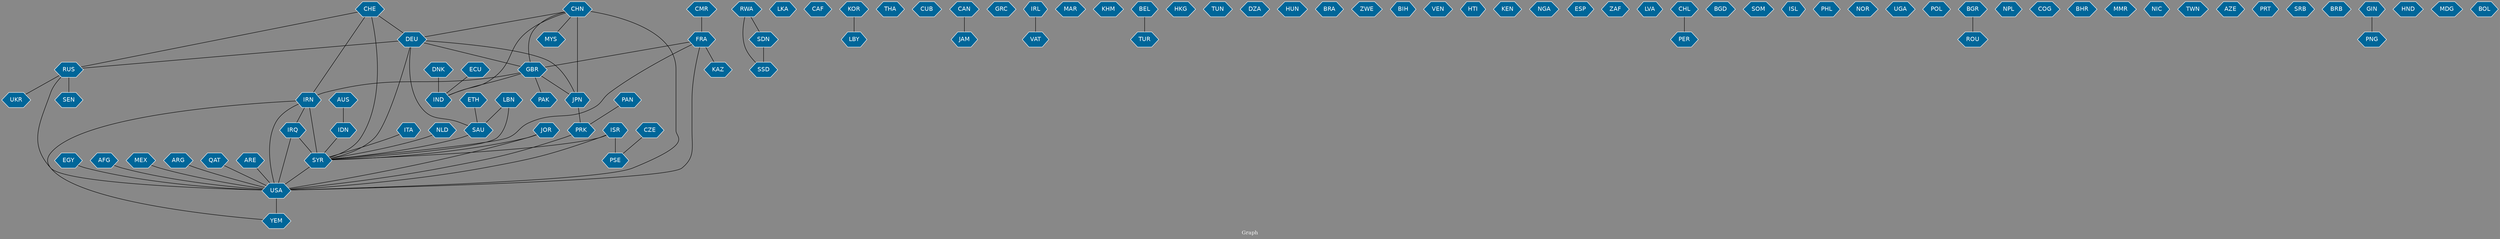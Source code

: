 // Countries together in item graph
graph {
	graph [bgcolor="#888888" fontcolor=white fontsize=12 label="Graph" outputorder=edgesfirst overlap=prism]
	node [color=white fillcolor="#006699" fontcolor=white fontname=Helvetica shape=hexagon style=filled]
	edge [arrowhead=open color=black fontcolor=white fontname=Courier fontsize=12]
		IRQ [label=IRQ]
		IRN [label=IRN]
		SSD [label=SSD]
		SDN [label=SDN]
		SYR [label=SYR]
		DEU [label=DEU]
		PRK [label=PRK]
		USA [label=USA]
		SAU [label=SAU]
		CHN [label=CHN]
		PAK [label=PAK]
		ISR [label=ISR]
		LKA [label=LKA]
		UKR [label=UKR]
		EGY [label=EGY]
		CAF [label=CAF]
		LBY [label=LBY]
		GBR [label=GBR]
		RUS [label=RUS]
		THA [label=THA]
		LBN [label=LBN]
		CUB [label=CUB]
		CAN [label=CAN]
		AFG [label=AFG]
		GRC [label=GRC]
		CHE [label=CHE]
		JAM [label=JAM]
		FRA [label=FRA]
		CZE [label=CZE]
		PSE [label=PSE]
		IRL [label=IRL]
		MAR [label=MAR]
		IND [label=IND]
		KHM [label=KHM]
		ITA [label=ITA]
		TUR [label=TUR]
		BEL [label=BEL]
		HKG [label=HKG]
		JPN [label=JPN]
		TUN [label=TUN]
		DZA [label=DZA]
		AUS [label=AUS]
		HUN [label=HUN]
		VAT [label=VAT]
		NLD [label=NLD]
		BRA [label=BRA]
		MEX [label=MEX]
		ZWE [label=ZWE]
		KOR [label=KOR]
		BIH [label=BIH]
		ARG [label=ARG]
		IDN [label=IDN]
		VEN [label=VEN]
		HTI [label=HTI]
		KEN [label=KEN]
		KAZ [label=KAZ]
		NGA [label=NGA]
		ESP [label=ESP]
		ZAF [label=ZAF]
		LVA [label=LVA]
		CHL [label=CHL]
		PER [label=PER]
		BGD [label=BGD]
		SOM [label=SOM]
		ISL [label=ISL]
		RWA [label=RWA]
		ECU [label=ECU]
		DNK [label=DNK]
		PHL [label=PHL]
		NOR [label=NOR]
		UGA [label=UGA]
		POL [label=POL]
		BGR [label=BGR]
		NPL [label=NPL]
		JOR [label=JOR]
		COG [label=COG]
		YEM [label=YEM]
		CMR [label=CMR]
		BHR [label=BHR]
		MMR [label=MMR]
		NIC [label=NIC]
		TWN [label=TWN]
		PAN [label=PAN]
		AZE [label=AZE]
		PRT [label=PRT]
		SEN [label=SEN]
		SRB [label=SRB]
		QAT [label=QAT]
		BRB [label=BRB]
		ETH [label=ETH]
		GIN [label=GIN]
		PNG [label=PNG]
		HND [label=HND]
		MYS [label=MYS]
		ARE [label=ARE]
		ROU [label=ROU]
		MDG [label=MDG]
		BOL [label=BOL]
			CHE -- IRN [weight=1]
			MEX -- USA [weight=1]
			FRA -- USA [weight=2]
			GIN -- PNG [weight=1]
			CHL -- PER [weight=1]
			PAN -- PRK [weight=1]
			ISR -- PSE [weight=18]
			DEU -- RUS [weight=1]
			SYR -- USA [weight=1]
			CZE -- PSE [weight=6]
			CHN -- USA [weight=7]
			CHE -- RUS [weight=1]
			IRN -- IRQ [weight=1]
			DEU -- JPN [weight=1]
			CMR -- FRA [weight=1]
			ISR -- SYR [weight=1]
			CHN -- GBR [weight=1]
			ARG -- USA [weight=1]
			IRQ -- USA [weight=1]
			GBR -- IRN [weight=1]
			DEU -- SYR [weight=2]
			CHE -- SYR [weight=4]
			CHN -- IND [weight=3]
			RUS -- USA [weight=2]
			ETH -- SAU [weight=1]
			JOR -- SYR [weight=1]
			DEU -- SAU [weight=1]
			NLD -- SYR [weight=1]
			DEU -- GBR [weight=1]
			ITA -- SYR [weight=1]
			AFG -- USA [weight=5]
			IDN -- SYR [weight=1]
			JPN -- PRK [weight=1]
			EGY -- USA [weight=1]
			GBR -- IND [weight=2]
			RWA -- SDN [weight=1]
			ECU -- IND [weight=1]
			RUS -- SEN [weight=2]
			BEL -- TUR [weight=1]
			CHN -- JPN [weight=9]
			CHE -- DEU [weight=1]
			CHN -- DEU [weight=2]
			FRA -- GBR [weight=3]
			RUS -- UKR [weight=1]
			BGR -- ROU [weight=2]
			CHN -- MYS [weight=1]
			IRQ -- SYR [weight=2]
			FRA -- KAZ [weight=1]
			IRN -- USA [weight=4]
			KOR -- LBY [weight=1]
			LBN -- SAU [weight=2]
			LBN -- SYR [weight=2]
			DNK -- IND [weight=2]
			IRL -- VAT [weight=1]
			SDN -- SSD [weight=32]
			USA -- YEM [weight=2]
			JOR -- USA [weight=1]
			ISR -- USA [weight=1]
			RWA -- SSD [weight=1]
			GBR -- JPN [weight=1]
			GBR -- PAK [weight=1]
			IRN -- SYR [weight=27]
			IRN -- YEM [weight=1]
			PRK -- USA [weight=1]
			AUS -- IDN [weight=2]
			SAU -- SYR [weight=3]
			FRA -- SYR [weight=1]
			ARE -- USA [weight=1]
			QAT -- USA [weight=1]
			CAN -- JAM [weight=1]
}